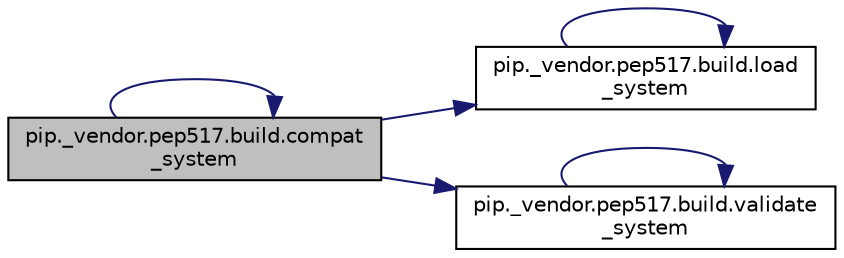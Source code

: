 digraph "pip._vendor.pep517.build.compat_system"
{
 // LATEX_PDF_SIZE
  edge [fontname="Helvetica",fontsize="10",labelfontname="Helvetica",labelfontsize="10"];
  node [fontname="Helvetica",fontsize="10",shape=record];
  rankdir="LR";
  Node1 [label="pip._vendor.pep517.build.compat\l_system",height=0.2,width=0.4,color="black", fillcolor="grey75", style="filled", fontcolor="black",tooltip=" "];
  Node1 -> Node1 [color="midnightblue",fontsize="10",style="solid",fontname="Helvetica"];
  Node1 -> Node2 [color="midnightblue",fontsize="10",style="solid",fontname="Helvetica"];
  Node2 [label="pip._vendor.pep517.build.load\l_system",height=0.2,width=0.4,color="black", fillcolor="white", style="filled",URL="$d5/d84/namespacepip_1_1__vendor_1_1pep517_1_1build.html#a947629dd0956e56b2c1c7e0119bb8124",tooltip=" "];
  Node2 -> Node2 [color="midnightblue",fontsize="10",style="solid",fontname="Helvetica"];
  Node1 -> Node3 [color="midnightblue",fontsize="10",style="solid",fontname="Helvetica"];
  Node3 [label="pip._vendor.pep517.build.validate\l_system",height=0.2,width=0.4,color="black", fillcolor="white", style="filled",URL="$d5/d84/namespacepip_1_1__vendor_1_1pep517_1_1build.html#ae8c3647d1dec58659de94743307b912e",tooltip=" "];
  Node3 -> Node3 [color="midnightblue",fontsize="10",style="solid",fontname="Helvetica"];
}
